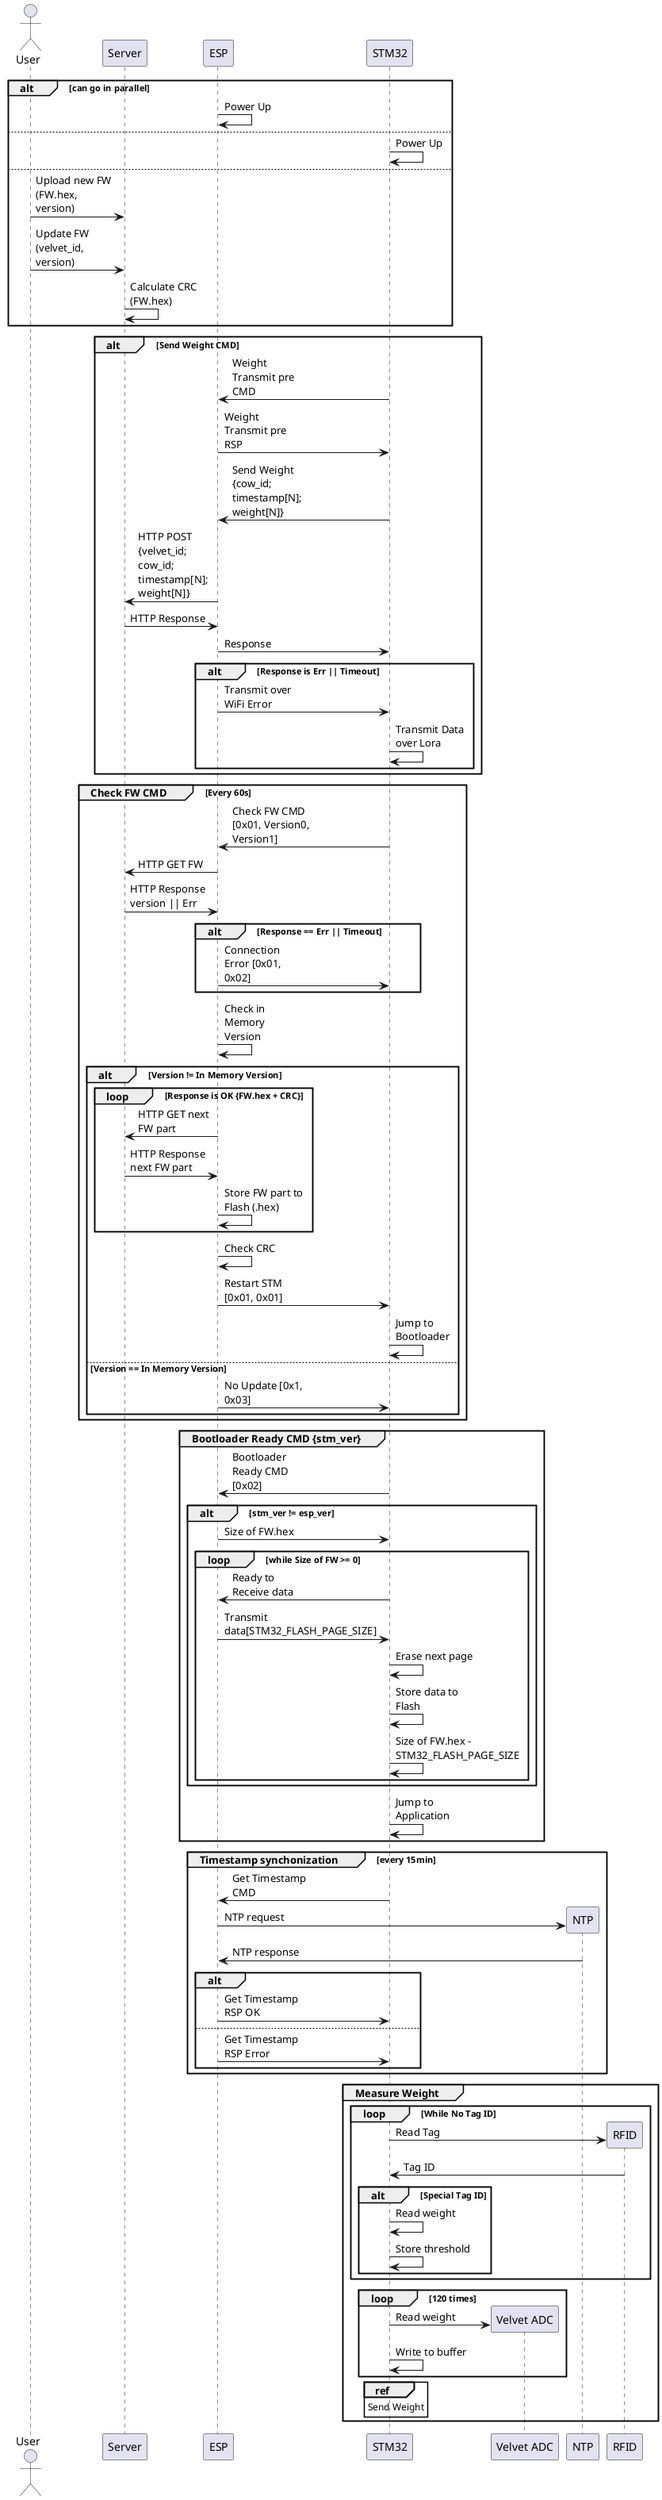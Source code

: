 @startuml Процесс обновления ПО
skinparam maxMessageSize 100

actor User as user 
participant Server as updserv 
participant ESP as esp 
participant STM32 as stm
participant "Velvet ADC" as vadc

alt can go in parallel
    esp -> esp: Power Up
else
    stm -> stm: Power Up
else
    user -> updserv: Upload new FW (FW.hex, version)
    user -> updserv: Update FW (velvet_id, version)
    updserv -> updserv: Calculate CRC (FW.hex)
end


alt Send Weight CMD
    stm -> esp: Weight Transmit pre CMD
    esp -> stm: Weight Transmit pre RSP 
    esp <- stm: Send Weight {cow_id; timestamp[N]; weight[N]}
    
    updserv <- esp: HTTP POST {velvet_id; cow_id; timestamp[N]; weight[N]} 
    updserv -> esp: HTTP Response
    esp -> stm: Response 

    alt Response is Err || Timeout
        esp -> stm: Transmit over WiFi Error
        stm -> stm: Transmit Data over Lora
    end
end

group Check FW CMD [Every 60s]
    stm -> esp: Check FW CMD [0x01, Version0, Version1]
    esp -> updserv: HTTP GET FW 
    updserv -> esp: HTTP Response version || Err

    alt Response == Err || Timeout
        esp -> stm: Connection Error [0x01, 0x02]
    end

    esp -> esp: Check in Memory Version 

    alt Version != In Memory Version
        loop Response is OK {FW.hex + CRC}
            esp -> updserv: HTTP GET next FW part
            updserv -> esp: HTTP Response next FW part
            esp -> esp: Store FW part to Flash (.hex)
        end
        esp -> esp: Check CRC
        esp -> stm: Restart STM [0x01, 0x01]
        stm -> stm: Jump to Bootloader
    else Version == In Memory Version
        esp -> stm: No Update [0x1, 0x03]
    end
end 

group Bootloader Ready CMD {stm_ver}
    stm->esp: Bootloader Ready CMD [0x02]
    alt stm_ver != esp_ver
        esp -> stm: Size of FW.hex 

        loop while Size of FW >= 0
            esp <- stm: Ready to Receive data
            esp -> stm: Transmit data[STM32_FLASH_PAGE_SIZE]
            stm -> stm: Erase next page
            stm -> stm: Store data to Flash
            stm -> stm: Size of FW.hex - STM32_FLASH_PAGE_SIZE
        end 
    end
    stm -> stm: Jump to Application
end

group Timestamp synchonization [every 15min]
    stm->esp: Get Timestamp CMD
    esp->NTP**: NTP request
    NTP->esp: NTP response
    alt 
        esp->stm: Get Timestamp RSP OK
    else 
        esp->stm: Get Timestamp RSP Error
    end
end 

group Measure Weight
    loop While No Tag ID
        stm->RFID**: Read Tag 
        RFID->stm: Tag ID
        alt Special Tag ID
            stm->stm: Read weight
            stm->stm: Store threshold
        end 
    end 

    loop 120 times
        stm->vadc**: Read weight
        stm->stm: Write to buffer
    end 
    ref over stm: Send Weight 

end 

@enduml
